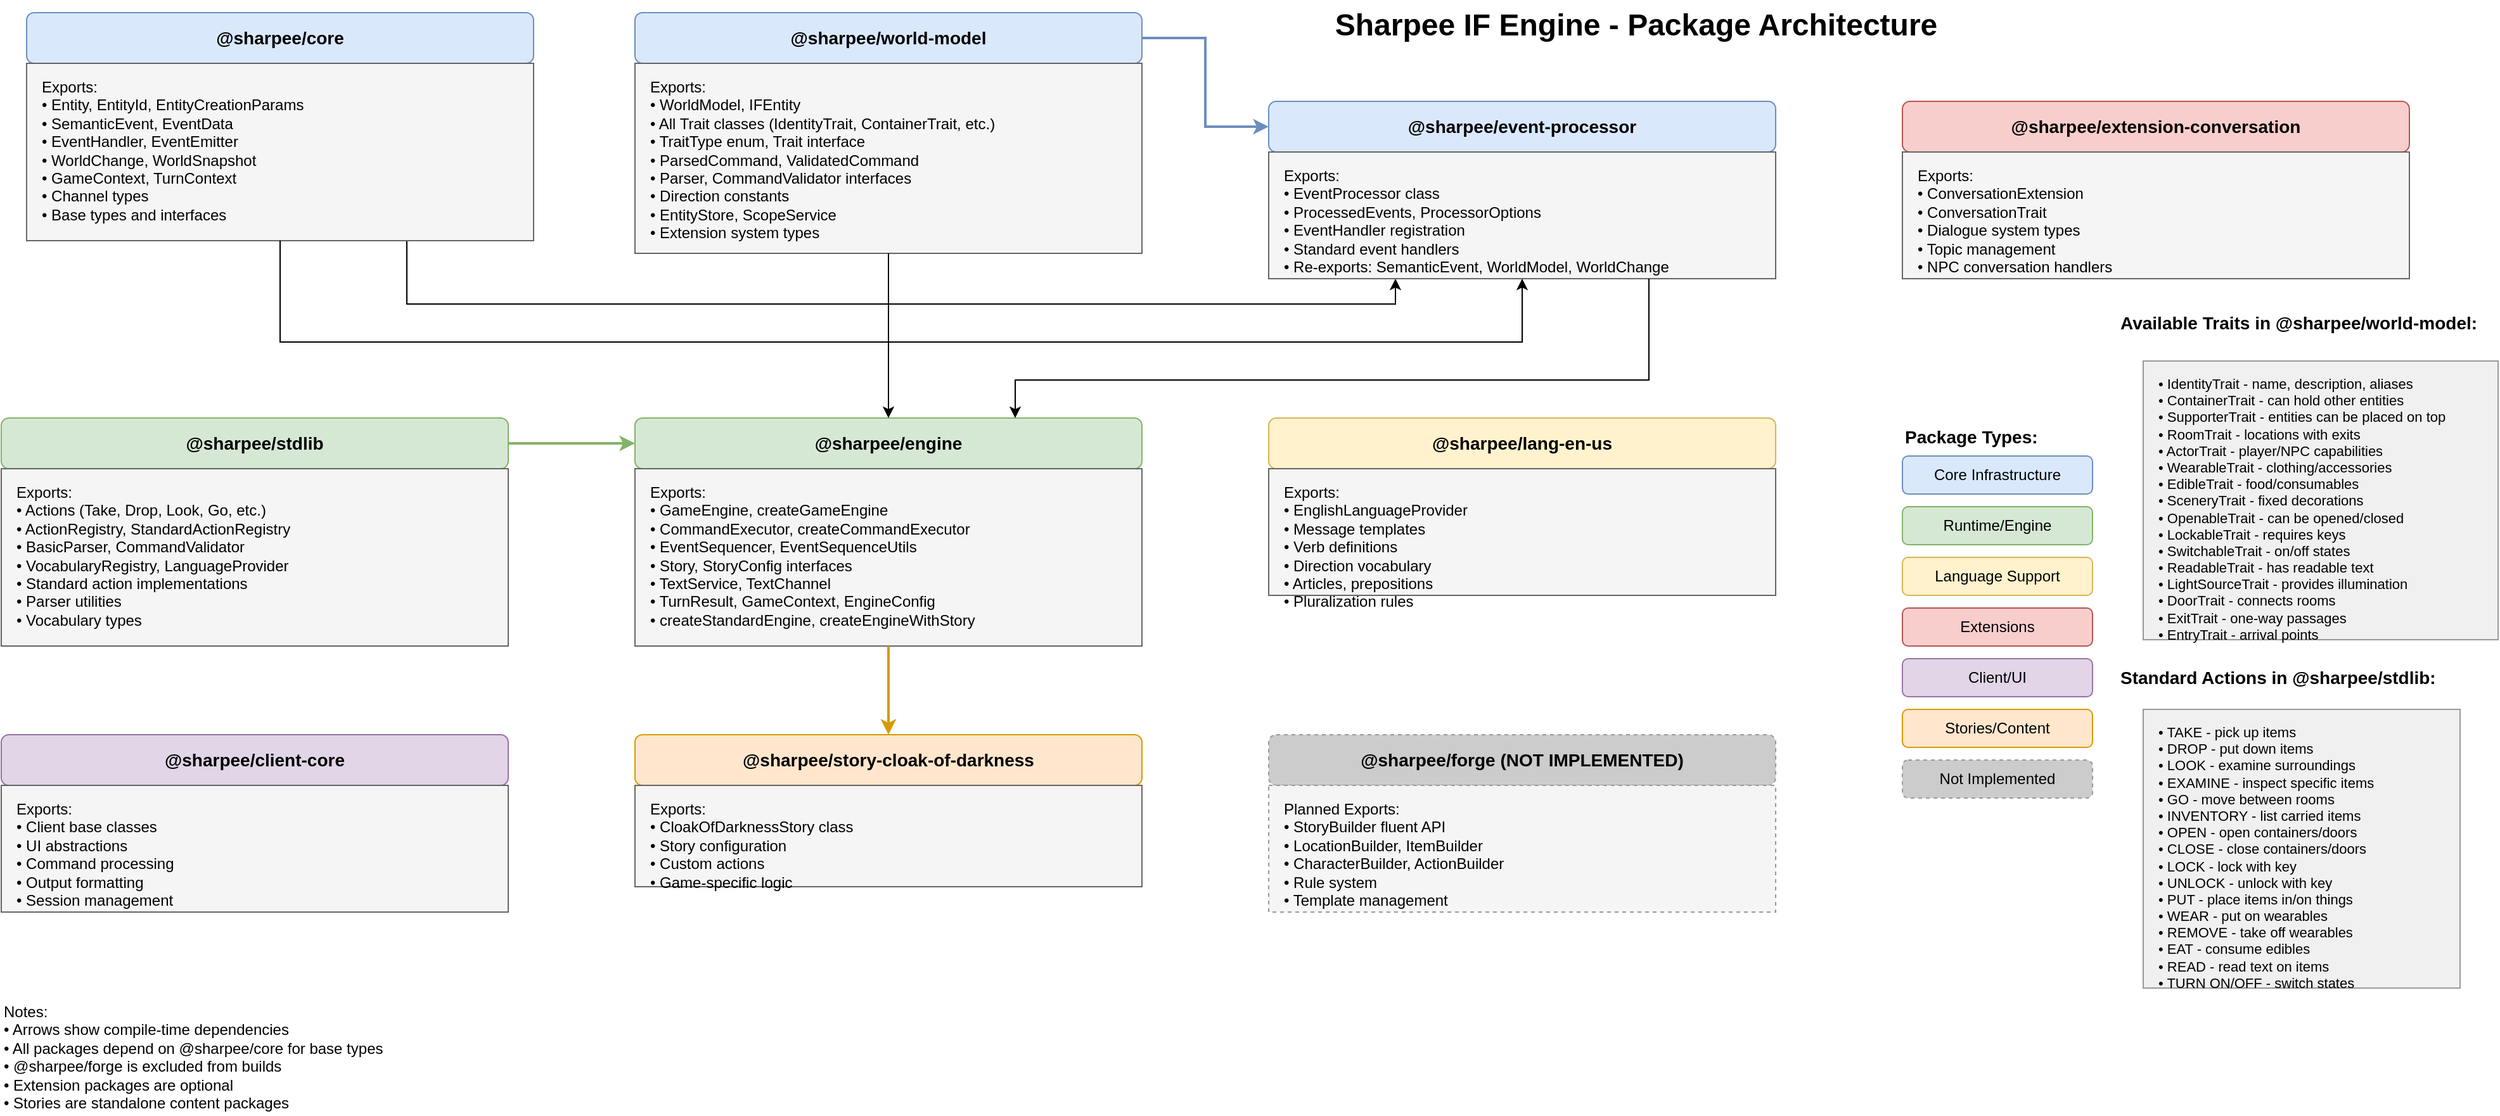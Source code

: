 <mxfile version="27.2.0">
  <diagram name="Sharpee Architecture" id="XVtlFw9z2DN9XCxLdX0w">
    <mxGraphModel dx="2778" dy="1500" grid="1" gridSize="10" guides="1" tooltips="1" connect="1" arrows="1" fold="1" page="1" pageScale="1" pageWidth="850" pageHeight="1100" math="0" shadow="0">
      <root>
        <mxCell id="0" />
        <mxCell id="1" parent="0" />
        <mxCell id="jT9VN07XUMYjOLwdFksF-1" value="Sharpee IF Engine - Package Architecture" style="text;html=1;strokeColor=none;fillColor=none;align=center;verticalAlign=middle;whiteSpace=wrap;rounded=0;fontSize=24;fontStyle=1" vertex="1" parent="1">
          <mxGeometry x="1090" y="20" width="600" height="40" as="geometry" />
        </mxCell>
        <mxCell id="jT9VN07XUMYjOLwdFksF-43" style="edgeStyle=orthogonalEdgeStyle;rounded=0;orthogonalLoop=1;jettySize=auto;html=1;exitX=0.75;exitY=1;exitDx=0;exitDy=0;entryX=0.25;entryY=1;entryDx=0;entryDy=0;" edge="1" parent="1" source="jT9VN07XUMYjOLwdFksF-3" target="jT9VN07XUMYjOLwdFksF-7">
          <mxGeometry relative="1" as="geometry" />
        </mxCell>
        <mxCell id="jT9VN07XUMYjOLwdFksF-8" value="@sharpee/stdlib" style="rounded=1;whiteSpace=wrap;html=1;fillColor=#d5e8d4;strokeColor=#82b366;fontStyle=1;fontSize=14" vertex="1" parent="1">
          <mxGeometry x="100" y="350" width="400" height="40" as="geometry" />
        </mxCell>
        <mxCell id="jT9VN07XUMYjOLwdFksF-9" value="Exports:&#xa;• Actions (Take, Drop, Look, Go, etc.)&#xa;• ActionRegistry, StandardActionRegistry&#xa;• BasicParser, CommandValidator&#xa;• VocabularyRegistry, LanguageProvider&#xa;• Standard action implementations&#xa;• Parser utilities&#xa;• Vocabulary types" style="rounded=0;whiteSpace=wrap;html=1;fillColor=#f5f5f5;strokeColor=#666666;align=left;verticalAlign=top;spacingLeft=10;spacingTop=5" vertex="1" parent="1">
          <mxGeometry x="100" y="390" width="400" height="140" as="geometry" />
        </mxCell>
        <mxCell id="jT9VN07XUMYjOLwdFksF-10" value="@sharpee/engine" style="rounded=1;whiteSpace=wrap;html=1;fillColor=#d5e8d4;strokeColor=#82b366;fontStyle=1;fontSize=14" vertex="1" parent="1">
          <mxGeometry x="600" y="350" width="400" height="40" as="geometry" />
        </mxCell>
        <mxCell id="jT9VN07XUMYjOLwdFksF-11" value="Exports:&#xa;• GameEngine, createGameEngine&#xa;• CommandExecutor, createCommandExecutor&#xa;• EventSequencer, EventSequenceUtils&#xa;• Story, StoryConfig interfaces&#xa;• TextService, TextChannel&#xa;• TurnResult, GameContext, EngineConfig&#xa;• createStandardEngine, createEngineWithStory" style="rounded=0;whiteSpace=wrap;html=1;fillColor=#f5f5f5;strokeColor=#666666;align=left;verticalAlign=top;spacingLeft=10;spacingTop=5" vertex="1" parent="1">
          <mxGeometry x="600" y="390" width="400" height="140" as="geometry" />
        </mxCell>
        <mxCell id="jT9VN07XUMYjOLwdFksF-12" value="@sharpee/lang-en-us" style="rounded=1;whiteSpace=wrap;html=1;fillColor=#fff2cc;strokeColor=#d6b656;fontStyle=1;fontSize=14" vertex="1" parent="1">
          <mxGeometry x="1100" y="350" width="400" height="40" as="geometry" />
        </mxCell>
        <mxCell id="jT9VN07XUMYjOLwdFksF-13" value="Exports:&#xa;• EnglishLanguageProvider&#xa;• Message templates&#xa;• Verb definitions&#xa;• Direction vocabulary&#xa;• Articles, prepositions&#xa;• Pluralization rules" style="rounded=0;whiteSpace=wrap;html=1;fillColor=#f5f5f5;strokeColor=#666666;align=left;verticalAlign=top;spacingLeft=10;spacingTop=5" vertex="1" parent="1">
          <mxGeometry x="1100" y="390" width="400" height="100" as="geometry" />
        </mxCell>
        <mxCell id="jT9VN07XUMYjOLwdFksF-14" value="@sharpee/extension-conversation" style="rounded=1;whiteSpace=wrap;html=1;fillColor=#f8cecc;strokeColor=#b85450;fontStyle=1;fontSize=14" vertex="1" parent="1">
          <mxGeometry x="1600" y="100" width="400" height="40" as="geometry" />
        </mxCell>
        <mxCell id="jT9VN07XUMYjOLwdFksF-15" value="Exports:&#xa;• ConversationExtension&#xa;• ConversationTrait&#xa;• Dialogue system types&#xa;• Topic management&#xa;• NPC conversation handlers" style="rounded=0;whiteSpace=wrap;html=1;fillColor=#f5f5f5;strokeColor=#666666;align=left;verticalAlign=top;spacingLeft=10;spacingTop=5" vertex="1" parent="1">
          <mxGeometry x="1600" y="140" width="400" height="100" as="geometry" />
        </mxCell>
        <mxCell id="jT9VN07XUMYjOLwdFksF-16" value="@sharpee/client-core" style="rounded=1;whiteSpace=wrap;html=1;fillColor=#e1d5e7;strokeColor=#9673a6;fontStyle=1;fontSize=14" vertex="1" parent="1">
          <mxGeometry x="100" y="600" width="400" height="40" as="geometry" />
        </mxCell>
        <mxCell id="jT9VN07XUMYjOLwdFksF-17" value="Exports:&#xa;• Client base classes&#xa;• UI abstractions&#xa;• Command processing&#xa;• Output formatting&#xa;• Session management" style="rounded=0;whiteSpace=wrap;html=1;fillColor=#f5f5f5;strokeColor=#666666;align=left;verticalAlign=top;spacingLeft=10;spacingTop=5" vertex="1" parent="1">
          <mxGeometry x="100" y="640" width="400" height="100" as="geometry" />
        </mxCell>
        <mxCell id="jT9VN07XUMYjOLwdFksF-18" value="@sharpee/story-cloak-of-darkness" style="rounded=1;whiteSpace=wrap;html=1;fillColor=#ffe6cc;strokeColor=#d79b00;fontStyle=1;fontSize=14" vertex="1" parent="1">
          <mxGeometry x="600" y="600" width="400" height="40" as="geometry" />
        </mxCell>
        <mxCell id="jT9VN07XUMYjOLwdFksF-19" value="Exports:&#xa;• CloakOfDarknessStory class&#xa;• Story configuration&#xa;• Custom actions&#xa;• Game-specific logic" style="rounded=0;whiteSpace=wrap;html=1;fillColor=#f5f5f5;strokeColor=#666666;align=left;verticalAlign=top;spacingLeft=10;spacingTop=5" vertex="1" parent="1">
          <mxGeometry x="600" y="640" width="400" height="80" as="geometry" />
        </mxCell>
        <mxCell id="jT9VN07XUMYjOLwdFksF-20" value="@sharpee/forge (NOT IMPLEMENTED)" style="rounded=1;whiteSpace=wrap;html=1;fillColor=#cccccc;strokeColor=#999999;fontStyle=1;fontSize=14;dashed=1" vertex="1" parent="1">
          <mxGeometry x="1100" y="600" width="400" height="40" as="geometry" />
        </mxCell>
        <mxCell id="jT9VN07XUMYjOLwdFksF-21" value="Planned Exports:&#xa;• StoryBuilder fluent API&#xa;• LocationBuilder, ItemBuilder&#xa;• CharacterBuilder, ActionBuilder&#xa;• Rule system&#xa;• Template management" style="rounded=0;whiteSpace=wrap;html=1;fillColor=#f5f5f5;strokeColor=#999999;align=left;verticalAlign=top;spacingLeft=10;spacingTop=5;dashed=1" vertex="1" parent="1">
          <mxGeometry x="1100" y="640" width="400" height="100" as="geometry" />
        </mxCell>
        <mxCell id="jT9VN07XUMYjOLwdFksF-24" style="edgeStyle=orthogonalEdgeStyle;rounded=0;orthogonalLoop=1;jettySize=auto;html=1;exitX=1;exitY=0.5;exitDx=0;exitDy=0;entryX=0;entryY=0.5;entryDx=0;entryDy=0;strokeColor=#6c8ebf;strokeWidth=2;" edge="1" parent="1" source="jT9VN07XUMYjOLwdFksF-4" target="jT9VN07XUMYjOLwdFksF-6">
          <mxGeometry relative="1" as="geometry" />
        </mxCell>
        <mxCell id="jT9VN07XUMYjOLwdFksF-27" style="edgeStyle=orthogonalEdgeStyle;rounded=0;orthogonalLoop=1;jettySize=auto;html=1;exitX=1;exitY=0.5;exitDx=0;exitDy=0;entryX=0;entryY=0.5;entryDx=0;entryDy=0;strokeColor=#82b366;strokeWidth=2;" edge="1" parent="1" source="jT9VN07XUMYjOLwdFksF-8" target="jT9VN07XUMYjOLwdFksF-10">
          <mxGeometry relative="1" as="geometry" />
        </mxCell>
        <mxCell id="jT9VN07XUMYjOLwdFksF-28" style="edgeStyle=orthogonalEdgeStyle;rounded=0;orthogonalLoop=1;jettySize=auto;html=1;exitX=0.5;exitY=1;exitDx=0;exitDy=0;entryX=0.5;entryY=0;entryDx=0;entryDy=0;strokeColor=#d79b00;strokeWidth=2;" edge="1" parent="1" source="jT9VN07XUMYjOLwdFksF-11" target="jT9VN07XUMYjOLwdFksF-18">
          <mxGeometry relative="1" as="geometry" />
        </mxCell>
        <mxCell id="jT9VN07XUMYjOLwdFksF-29" value="Package Types:" style="text;html=1;strokeColor=none;fillColor=none;align=left;verticalAlign=middle;whiteSpace=wrap;rounded=0;fontSize=14;fontStyle=1" vertex="1" parent="1">
          <mxGeometry x="1600" y="350" width="120" height="30" as="geometry" />
        </mxCell>
        <mxCell id="jT9VN07XUMYjOLwdFksF-30" value="Core Infrastructure" style="rounded=1;whiteSpace=wrap;html=1;fillColor=#dae8fc;strokeColor=#6c8ebf;fontSize=12" vertex="1" parent="1">
          <mxGeometry x="1600" y="380" width="150" height="30" as="geometry" />
        </mxCell>
        <mxCell id="jT9VN07XUMYjOLwdFksF-31" value="Runtime/Engine" style="rounded=1;whiteSpace=wrap;html=1;fillColor=#d5e8d4;strokeColor=#82b366;fontSize=12" vertex="1" parent="1">
          <mxGeometry x="1600" y="420" width="150" height="30" as="geometry" />
        </mxCell>
        <mxCell id="jT9VN07XUMYjOLwdFksF-32" value="Language Support" style="rounded=1;whiteSpace=wrap;html=1;fillColor=#fff2cc;strokeColor=#d6b656;fontSize=12" vertex="1" parent="1">
          <mxGeometry x="1600" y="460" width="150" height="30" as="geometry" />
        </mxCell>
        <mxCell id="jT9VN07XUMYjOLwdFksF-33" value="Extensions" style="rounded=1;whiteSpace=wrap;html=1;fillColor=#f8cecc;strokeColor=#b85450;fontSize=12" vertex="1" parent="1">
          <mxGeometry x="1600" y="500" width="150" height="30" as="geometry" />
        </mxCell>
        <mxCell id="jT9VN07XUMYjOLwdFksF-34" value="Client/UI" style="rounded=1;whiteSpace=wrap;html=1;fillColor=#e1d5e7;strokeColor=#9673a6;fontSize=12" vertex="1" parent="1">
          <mxGeometry x="1600" y="540" width="150" height="30" as="geometry" />
        </mxCell>
        <mxCell id="jT9VN07XUMYjOLwdFksF-35" value="Stories/Content" style="rounded=1;whiteSpace=wrap;html=1;fillColor=#ffe6cc;strokeColor=#d79b00;fontSize=12" vertex="1" parent="1">
          <mxGeometry x="1600" y="580" width="150" height="30" as="geometry" />
        </mxCell>
        <mxCell id="jT9VN07XUMYjOLwdFksF-36" value="Not Implemented" style="rounded=1;whiteSpace=wrap;html=1;fillColor=#cccccc;strokeColor=#999999;fontSize=12;dashed=1" vertex="1" parent="1">
          <mxGeometry x="1600" y="620" width="150" height="30" as="geometry" />
        </mxCell>
        <mxCell id="jT9VN07XUMYjOLwdFksF-37" value="Notes:&#xa;• Arrows show compile-time dependencies&#xa;• All packages depend on @sharpee/core for base types&#xa;• @sharpee/forge is excluded from builds&#xa;• Extension packages are optional&#xa;• Stories are standalone content packages" style="text;html=1;strokeColor=none;fillColor=none;align=left;verticalAlign=top;whiteSpace=wrap;rounded=0;fontSize=12;spacingTop=5" vertex="1" parent="1">
          <mxGeometry x="100" y="800" width="400" height="100" as="geometry" />
        </mxCell>
        <mxCell id="jT9VN07XUMYjOLwdFksF-38" value="Available Traits in @sharpee/world-model:" style="text;html=1;strokeColor=none;fillColor=none;align=left;verticalAlign=middle;whiteSpace=wrap;rounded=0;fontSize=14;fontStyle=1" vertex="1" parent="1">
          <mxGeometry x="1770" y="260" width="300" height="30" as="geometry" />
        </mxCell>
        <mxCell id="jT9VN07XUMYjOLwdFksF-39" value="• IdentityTrait - name, description, aliases&#xa;• ContainerTrait - can hold other entities&#xa;• SupporterTrait - entities can be placed on top&#xa;• RoomTrait - locations with exits&#xa;• ActorTrait - player/NPC capabilities&#xa;• WearableTrait - clothing/accessories&#xa;• EdibleTrait - food/consumables&#xa;• SceneryTrait - fixed decorations&#xa;• OpenableTrait - can be opened/closed&#xa;• LockableTrait - requires keys&#xa;• SwitchableTrait - on/off states&#xa;• ReadableTrait - has readable text&#xa;• LightSourceTrait - provides illumination&#xa;• DoorTrait - connects rooms&#xa;• ExitTrait - one-way passages&#xa;• EntryTrait - arrival points" style="rounded=0;whiteSpace=wrap;html=1;fillColor=#f0f0f0;strokeColor=#999999;align=left;verticalAlign=top;spacingLeft=10;spacingTop=5;fontSize=11" vertex="1" parent="1">
          <mxGeometry x="1790" y="305" width="280" height="220" as="geometry" />
        </mxCell>
        <mxCell id="jT9VN07XUMYjOLwdFksF-40" value="Standard Actions in @sharpee/stdlib:" style="text;html=1;strokeColor=none;fillColor=none;align=left;verticalAlign=middle;whiteSpace=wrap;rounded=0;fontSize=14;fontStyle=1" vertex="1" parent="1">
          <mxGeometry x="1770" y="540" width="300" height="30" as="geometry" />
        </mxCell>
        <mxCell id="jT9VN07XUMYjOLwdFksF-41" value="• TAKE - pick up items&#xa;• DROP - put down items&#xa;• LOOK - examine surroundings&#xa;• EXAMINE - inspect specific items&#xa;• GO - move between rooms&#xa;• INVENTORY - list carried items&#xa;• OPEN - open containers/doors&#xa;• CLOSE - close containers/doors&#xa;• LOCK - lock with key&#xa;• UNLOCK - unlock with key&#xa;• PUT - place items in/on things&#xa;• WEAR - put on wearables&#xa;• REMOVE - take off wearables&#xa;• EAT - consume edibles&#xa;• READ - read text on items&#xa;• TURN ON/OFF - switch states" style="rounded=0;whiteSpace=wrap;html=1;fillColor=#f0f0f0;strokeColor=#999999;align=left;verticalAlign=top;spacingLeft=10;spacingTop=5;fontSize=11" vertex="1" parent="1">
          <mxGeometry x="1790" y="580" width="250" height="220" as="geometry" />
        </mxCell>
        <mxCell id="jT9VN07XUMYjOLwdFksF-44" value="" style="group" vertex="1" connectable="0" parent="1">
          <mxGeometry x="600" y="30" width="400" height="190" as="geometry" />
        </mxCell>
        <mxCell id="jT9VN07XUMYjOLwdFksF-4" value="@sharpee/world-model" style="rounded=1;whiteSpace=wrap;html=1;fillColor=#dae8fc;strokeColor=#6c8ebf;fontStyle=1;fontSize=14" vertex="1" parent="jT9VN07XUMYjOLwdFksF-44">
          <mxGeometry width="400" height="40" as="geometry" />
        </mxCell>
        <mxCell id="jT9VN07XUMYjOLwdFksF-5" value="Exports:&#xa;• WorldModel, IFEntity&#xa;• All Trait classes (IdentityTrait, ContainerTrait, etc.)&#xa;• TraitType enum, Trait interface&#xa;• ParsedCommand, ValidatedCommand&#xa;• Parser, CommandValidator interfaces&#xa;• Direction constants&#xa;• EntityStore, ScopeService&#xa;• Extension system types" style="rounded=0;whiteSpace=wrap;html=1;fillColor=#f5f5f5;strokeColor=#666666;align=left;verticalAlign=top;spacingLeft=10;spacingTop=5" vertex="1" parent="jT9VN07XUMYjOLwdFksF-44">
          <mxGeometry y="40" width="400" height="150" as="geometry" />
        </mxCell>
        <mxCell id="jT9VN07XUMYjOLwdFksF-45" style="edgeStyle=orthogonalEdgeStyle;rounded=0;orthogonalLoop=1;jettySize=auto;html=1;exitX=0.5;exitY=1;exitDx=0;exitDy=0;entryX=0.5;entryY=0;entryDx=0;entryDy=0;" edge="1" parent="1" source="jT9VN07XUMYjOLwdFksF-5" target="jT9VN07XUMYjOLwdFksF-10">
          <mxGeometry relative="1" as="geometry" />
        </mxCell>
        <mxCell id="jT9VN07XUMYjOLwdFksF-46" value="" style="group" vertex="1" connectable="0" parent="1">
          <mxGeometry x="120" y="30" width="400" height="180" as="geometry" />
        </mxCell>
        <mxCell id="jT9VN07XUMYjOLwdFksF-2" value="@sharpee/core" style="rounded=1;whiteSpace=wrap;html=1;fillColor=#dae8fc;strokeColor=#6c8ebf;fontStyle=1;fontSize=14" vertex="1" parent="jT9VN07XUMYjOLwdFksF-46">
          <mxGeometry width="400" height="40" as="geometry" />
        </mxCell>
        <mxCell id="jT9VN07XUMYjOLwdFksF-3" value="Exports:&#xa;• Entity, EntityId, EntityCreationParams&#xa;• SemanticEvent, EventData&#xa;• EventHandler, EventEmitter&#xa;• WorldChange, WorldSnapshot&#xa;• GameContext, TurnContext&#xa;• Channel types&#xa;• Base types and interfaces" style="rounded=0;whiteSpace=wrap;html=1;fillColor=#f5f5f5;strokeColor=#666666;align=left;verticalAlign=top;spacingLeft=10;spacingTop=5" vertex="1" parent="jT9VN07XUMYjOLwdFksF-46">
          <mxGeometry y="40" width="400" height="140" as="geometry" />
        </mxCell>
        <mxCell id="jT9VN07XUMYjOLwdFksF-47" value="" style="group" vertex="1" connectable="0" parent="1">
          <mxGeometry x="1100" y="100" width="400" height="140" as="geometry" />
        </mxCell>
        <mxCell id="jT9VN07XUMYjOLwdFksF-6" value="@sharpee/event-processor" style="rounded=1;whiteSpace=wrap;html=1;fillColor=#dae8fc;strokeColor=#6c8ebf;fontStyle=1;fontSize=14" vertex="1" parent="jT9VN07XUMYjOLwdFksF-47">
          <mxGeometry width="400" height="40" as="geometry" />
        </mxCell>
        <mxCell id="jT9VN07XUMYjOLwdFksF-7" value="Exports:&#xa;• EventProcessor class&#xa;• ProcessedEvents, ProcessorOptions&#xa;• EventHandler registration&#xa;• Standard event handlers&#xa;• Re-exports: SemanticEvent, WorldModel, WorldChange" style="rounded=0;whiteSpace=wrap;html=1;fillColor=#f5f5f5;strokeColor=#666666;align=left;verticalAlign=top;spacingLeft=10;spacingTop=5" vertex="1" parent="jT9VN07XUMYjOLwdFksF-47">
          <mxGeometry y="40" width="400" height="100" as="geometry" />
        </mxCell>
        <mxCell id="jT9VN07XUMYjOLwdFksF-48" style="edgeStyle=orthogonalEdgeStyle;rounded=0;orthogonalLoop=1;jettySize=auto;html=1;exitX=0.5;exitY=1;exitDx=0;exitDy=0;" edge="1" parent="1" source="jT9VN07XUMYjOLwdFksF-3" target="jT9VN07XUMYjOLwdFksF-7">
          <mxGeometry relative="1" as="geometry">
            <Array as="points">
              <mxPoint x="320" y="290" />
              <mxPoint x="1300" y="290" />
            </Array>
          </mxGeometry>
        </mxCell>
        <mxCell id="jT9VN07XUMYjOLwdFksF-49" style="edgeStyle=orthogonalEdgeStyle;rounded=0;orthogonalLoop=1;jettySize=auto;html=1;exitX=0.75;exitY=1;exitDx=0;exitDy=0;entryX=0.75;entryY=0;entryDx=0;entryDy=0;" edge="1" parent="1" source="jT9VN07XUMYjOLwdFksF-7" target="jT9VN07XUMYjOLwdFksF-10">
          <mxGeometry relative="1" as="geometry">
            <Array as="points">
              <mxPoint x="1400" y="320" />
              <mxPoint x="900" y="320" />
            </Array>
          </mxGeometry>
        </mxCell>
      </root>
    </mxGraphModel>
  </diagram>
</mxfile>
